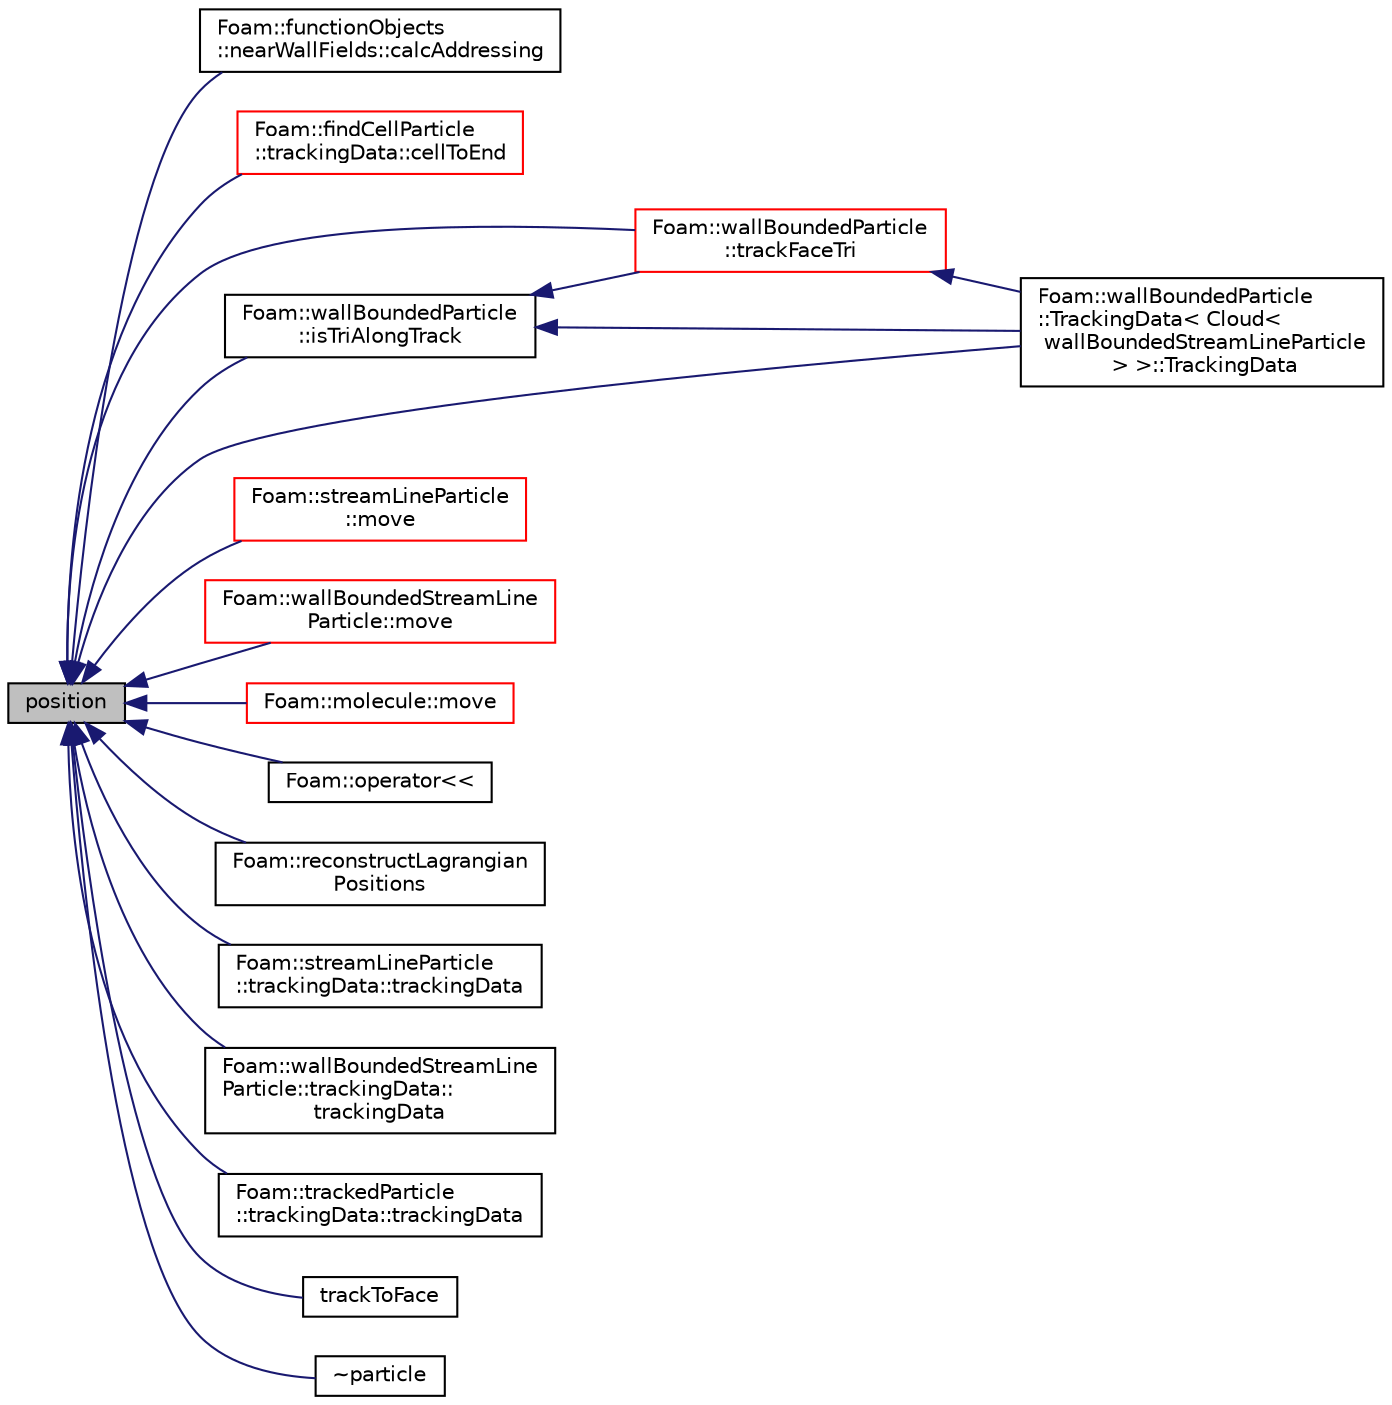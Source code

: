 digraph "position"
{
  bgcolor="transparent";
  edge [fontname="Helvetica",fontsize="10",labelfontname="Helvetica",labelfontsize="10"];
  node [fontname="Helvetica",fontsize="10",shape=record];
  rankdir="LR";
  Node3390 [label="position",height=0.2,width=0.4,color="black", fillcolor="grey75", style="filled", fontcolor="black"];
  Node3390 -> Node3391 [dir="back",color="midnightblue",fontsize="10",style="solid",fontname="Helvetica"];
  Node3391 [label="Foam::functionObjects\l::nearWallFields::calcAddressing",height=0.2,width=0.4,color="black",URL="$a24233.html#a7097a017d4eac4116d58a3cdbf507891",tooltip="Calculate addressing from cells back to patch faces. "];
  Node3390 -> Node3392 [dir="back",color="midnightblue",fontsize="10",style="solid",fontname="Helvetica"];
  Node3392 [label="Foam::findCellParticle\l::trackingData::cellToEnd",height=0.2,width=0.4,color="red",URL="$a24225.html#aec966fde6f1bab647211479c8891273b"];
  Node3390 -> Node3396 [dir="back",color="midnightblue",fontsize="10",style="solid",fontname="Helvetica"];
  Node3396 [label="Foam::wallBoundedParticle\l::isTriAlongTrack",height=0.2,width=0.4,color="black",URL="$a24305.html#accd370482a46f286498c280564b46a66",tooltip="Is current triangle in the track direction. "];
  Node3396 -> Node3397 [dir="back",color="midnightblue",fontsize="10",style="solid",fontname="Helvetica"];
  Node3397 [label="Foam::wallBoundedParticle\l::trackFaceTri",height=0.2,width=0.4,color="red",URL="$a24305.html#ace2556eafc9c11fe6680a512cd5b4120",tooltip="Track through single triangle. "];
  Node3397 -> Node3399 [dir="back",color="midnightblue",fontsize="10",style="solid",fontname="Helvetica"];
  Node3399 [label="Foam::wallBoundedParticle\l::TrackingData\< Cloud\<\l wallBoundedStreamLineParticle\l \> \>::TrackingData",height=0.2,width=0.4,color="black",URL="$a24309.html#a6314a22146c220ef091a623801dc2b2d"];
  Node3396 -> Node3399 [dir="back",color="midnightblue",fontsize="10",style="solid",fontname="Helvetica"];
  Node3390 -> Node3400 [dir="back",color="midnightblue",fontsize="10",style="solid",fontname="Helvetica"];
  Node3400 [label="Foam::streamLineParticle\l::move",height=0.2,width=0.4,color="red",URL="$a24277.html#ab2af4f225a9c3e9d8789961151f121ac",tooltip="Track all particles to their end point. "];
  Node3390 -> Node3403 [dir="back",color="midnightblue",fontsize="10",style="solid",fontname="Helvetica"];
  Node3403 [label="Foam::wallBoundedStreamLine\lParticle::move",height=0.2,width=0.4,color="red",URL="$a24321.html#ab2af4f225a9c3e9d8789961151f121ac",tooltip="Track all particles to their end point. "];
  Node3390 -> Node3406 [dir="back",color="midnightblue",fontsize="10",style="solid",fontname="Helvetica"];
  Node3406 [label="Foam::molecule::move",height=0.2,width=0.4,color="red",URL="$a25521.html#ab2af4f225a9c3e9d8789961151f121ac"];
  Node3390 -> Node3408 [dir="back",color="midnightblue",fontsize="10",style="solid",fontname="Helvetica"];
  Node3408 [label="Foam::operator\<\<",height=0.2,width=0.4,color="black",URL="$a21851.html#ad92bc2c96d5eeb74aec449ec21cd9d16"];
  Node3390 -> Node3409 [dir="back",color="midnightblue",fontsize="10",style="solid",fontname="Helvetica"];
  Node3409 [label="Foam::reconstructLagrangian\lPositions",height=0.2,width=0.4,color="black",URL="$a21851.html#aa79886edb1803e50f180d00fa4e477a4"];
  Node3390 -> Node3397 [dir="back",color="midnightblue",fontsize="10",style="solid",fontname="Helvetica"];
  Node3390 -> Node3399 [dir="back",color="midnightblue",fontsize="10",style="solid",fontname="Helvetica"];
  Node3390 -> Node3410 [dir="back",color="midnightblue",fontsize="10",style="solid",fontname="Helvetica"];
  Node3410 [label="Foam::streamLineParticle\l::trackingData::trackingData",height=0.2,width=0.4,color="black",URL="$a24281.html#acd8a95e9708abe51903c80421ab6c16b"];
  Node3390 -> Node3411 [dir="back",color="midnightblue",fontsize="10",style="solid",fontname="Helvetica"];
  Node3411 [label="Foam::wallBoundedStreamLine\lParticle::trackingData::\ltrackingData",height=0.2,width=0.4,color="black",URL="$a24325.html#a33b3395463fa2263d8e0ff0cd099def6"];
  Node3390 -> Node3412 [dir="back",color="midnightblue",fontsize="10",style="solid",fontname="Helvetica"];
  Node3412 [label="Foam::trackedParticle\l::trackingData::trackingData",height=0.2,width=0.4,color="black",URL="$a25933.html#a780b49efb48ccac07001fd12fa1d3d1d"];
  Node3390 -> Node3413 [dir="back",color="midnightblue",fontsize="10",style="solid",fontname="Helvetica"];
  Node3413 [label="trackToFace",height=0.2,width=0.4,color="black",URL="$a24721.html#a843767f232f5b61884dcd757558591e0"];
  Node3390 -> Node3414 [dir="back",color="midnightblue",fontsize="10",style="solid",fontname="Helvetica"];
  Node3414 [label="~particle",height=0.2,width=0.4,color="black",URL="$a24721.html#a21cc76910d09c0550f6ce9f2ed3b2f52",tooltip="Destructor. "];
}

